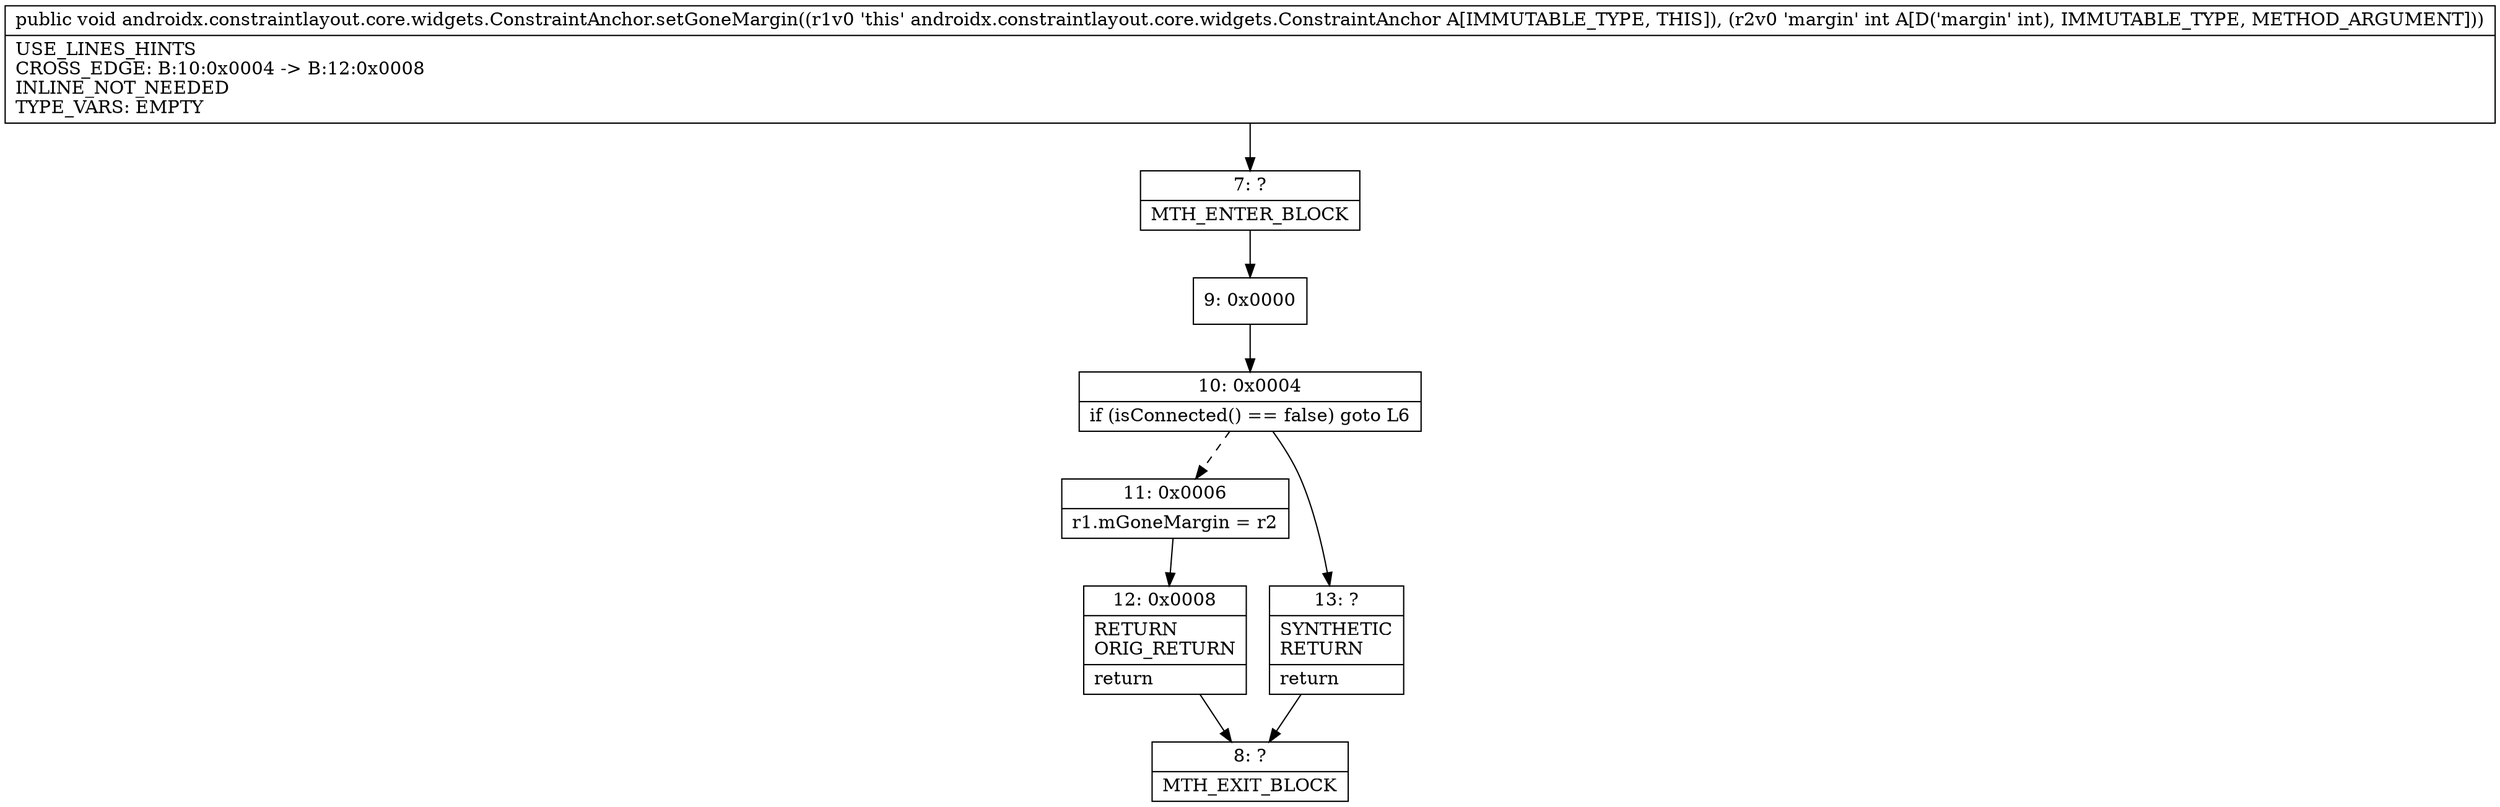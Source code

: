 digraph "CFG forandroidx.constraintlayout.core.widgets.ConstraintAnchor.setGoneMargin(I)V" {
Node_7 [shape=record,label="{7\:\ ?|MTH_ENTER_BLOCK\l}"];
Node_9 [shape=record,label="{9\:\ 0x0000}"];
Node_10 [shape=record,label="{10\:\ 0x0004|if (isConnected() == false) goto L6\l}"];
Node_11 [shape=record,label="{11\:\ 0x0006|r1.mGoneMargin = r2\l}"];
Node_12 [shape=record,label="{12\:\ 0x0008|RETURN\lORIG_RETURN\l|return\l}"];
Node_8 [shape=record,label="{8\:\ ?|MTH_EXIT_BLOCK\l}"];
Node_13 [shape=record,label="{13\:\ ?|SYNTHETIC\lRETURN\l|return\l}"];
MethodNode[shape=record,label="{public void androidx.constraintlayout.core.widgets.ConstraintAnchor.setGoneMargin((r1v0 'this' androidx.constraintlayout.core.widgets.ConstraintAnchor A[IMMUTABLE_TYPE, THIS]), (r2v0 'margin' int A[D('margin' int), IMMUTABLE_TYPE, METHOD_ARGUMENT]))  | USE_LINES_HINTS\lCROSS_EDGE: B:10:0x0004 \-\> B:12:0x0008\lINLINE_NOT_NEEDED\lTYPE_VARS: EMPTY\l}"];
MethodNode -> Node_7;Node_7 -> Node_9;
Node_9 -> Node_10;
Node_10 -> Node_11[style=dashed];
Node_10 -> Node_13;
Node_11 -> Node_12;
Node_12 -> Node_8;
Node_13 -> Node_8;
}

